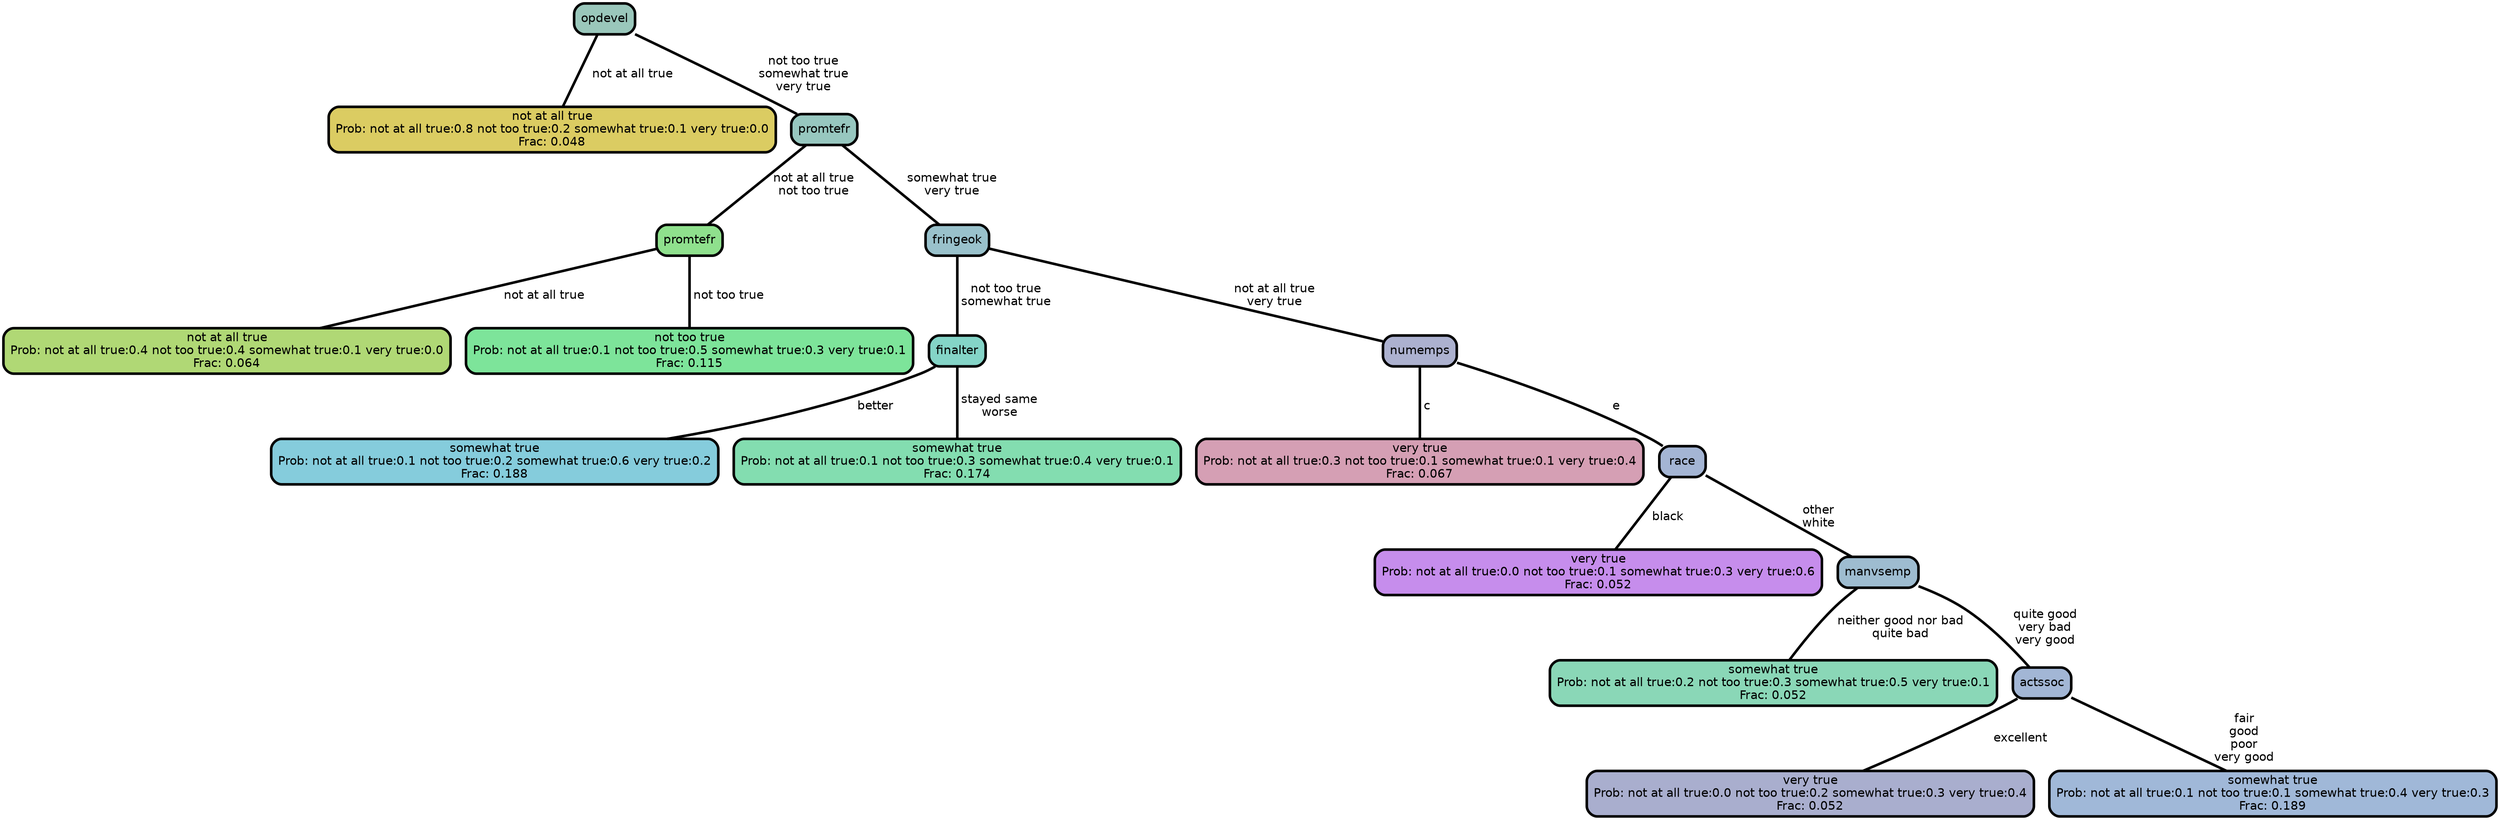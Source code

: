 graph Tree {
node [shape=box, style="filled, rounded",color="black",penwidth="3",fontcolor="black",                 fontname=helvetica] ;
graph [ranksep="0 equally", splines=straight,                 bgcolor=transparent, dpi=200] ;
edge [fontname=helvetica, color=black] ;
0 [label="not at all true
Prob: not at all true:0.8 not too true:0.2 somewhat true:0.1 very true:0.0
Frac: 0.048", fillcolor="#dbcc62"] ;
1 [label="opdevel", fillcolor="#9ac7bb"] ;
2 [label="not at all true
Prob: not at all true:0.4 not too true:0.4 somewhat true:0.1 very true:0.0
Frac: 0.064", fillcolor="#b0d875"] ;
3 [label="promtefr", fillcolor="#8fe08d"] ;
4 [label="not too true
Prob: not at all true:0.1 not too true:0.5 somewhat true:0.3 very true:0.1
Frac: 0.115", fillcolor="#7de49a"] ;
5 [label="promtefr", fillcolor="#97c7bf"] ;
6 [label="somewhat true
Prob: not at all true:0.1 not too true:0.2 somewhat true:0.6 very true:0.2
Frac: 0.188", fillcolor="#85ccdc"] ;
7 [label="finalter", fillcolor="#84d4c7"] ;
8 [label="somewhat true
Prob: not at all true:0.1 not too true:0.3 somewhat true:0.4 very true:0.1
Frac: 0.174", fillcolor="#83ddb0"] ;
9 [label="fringeok", fillcolor="#99c1cb"] ;
10 [label="very true
Prob: not at all true:0.3 not too true:0.1 somewhat true:0.1 very true:0.4
Frac: 0.067", fillcolor="#d59fb4"] ;
11 [label="numemps", fillcolor="#acb1cf"] ;
12 [label="very true
Prob: not at all true:0.0 not too true:0.1 somewhat true:0.3 very true:0.6
Frac: 0.052", fillcolor="#c68dec"] ;
13 [label="race", fillcolor="#a4b5d4"] ;
14 [label="somewhat true
Prob: not at all true:0.2 not too true:0.3 somewhat true:0.5 very true:0.1
Frac: 0.052", fillcolor="#8ad7b7"] ;
15 [label="manvsemp", fillcolor="#9ebcd0"] ;
16 [label="very true
Prob: not at all true:0.0 not too true:0.2 somewhat true:0.3 very true:0.4
Frac: 0.052", fillcolor="#a9aece"] ;
17 [label="actssoc", fillcolor="#a2b6d5"] ;
18 [label="somewhat true
Prob: not at all true:0.1 not too true:0.1 somewhat true:0.4 very true:0.3
Frac: 0.189", fillcolor="#a0b8d8"] ;
1 -- 0 [label=" not at all true",penwidth=3] ;
1 -- 5 [label=" not too true\n somewhat true\n very true",penwidth=3] ;
3 -- 2 [label=" not at all true",penwidth=3] ;
3 -- 4 [label=" not too true",penwidth=3] ;
5 -- 3 [label=" not at all true\n not too true",penwidth=3] ;
5 -- 9 [label=" somewhat true\n very true",penwidth=3] ;
7 -- 6 [label=" better",penwidth=3] ;
7 -- 8 [label=" stayed same\n worse",penwidth=3] ;
9 -- 7 [label=" not too true\n somewhat true",penwidth=3] ;
9 -- 11 [label=" not at all true\n very true",penwidth=3] ;
11 -- 10 [label=" c",penwidth=3] ;
11 -- 13 [label=" e",penwidth=3] ;
13 -- 12 [label=" black",penwidth=3] ;
13 -- 15 [label=" other\n white",penwidth=3] ;
15 -- 14 [label=" neither good nor bad\n quite bad",penwidth=3] ;
15 -- 17 [label=" quite good\n very bad\n very good",penwidth=3] ;
17 -- 16 [label=" excellent",penwidth=3] ;
17 -- 18 [label=" fair\n good\n poor\n very good",penwidth=3] ;
{rank = same;}}